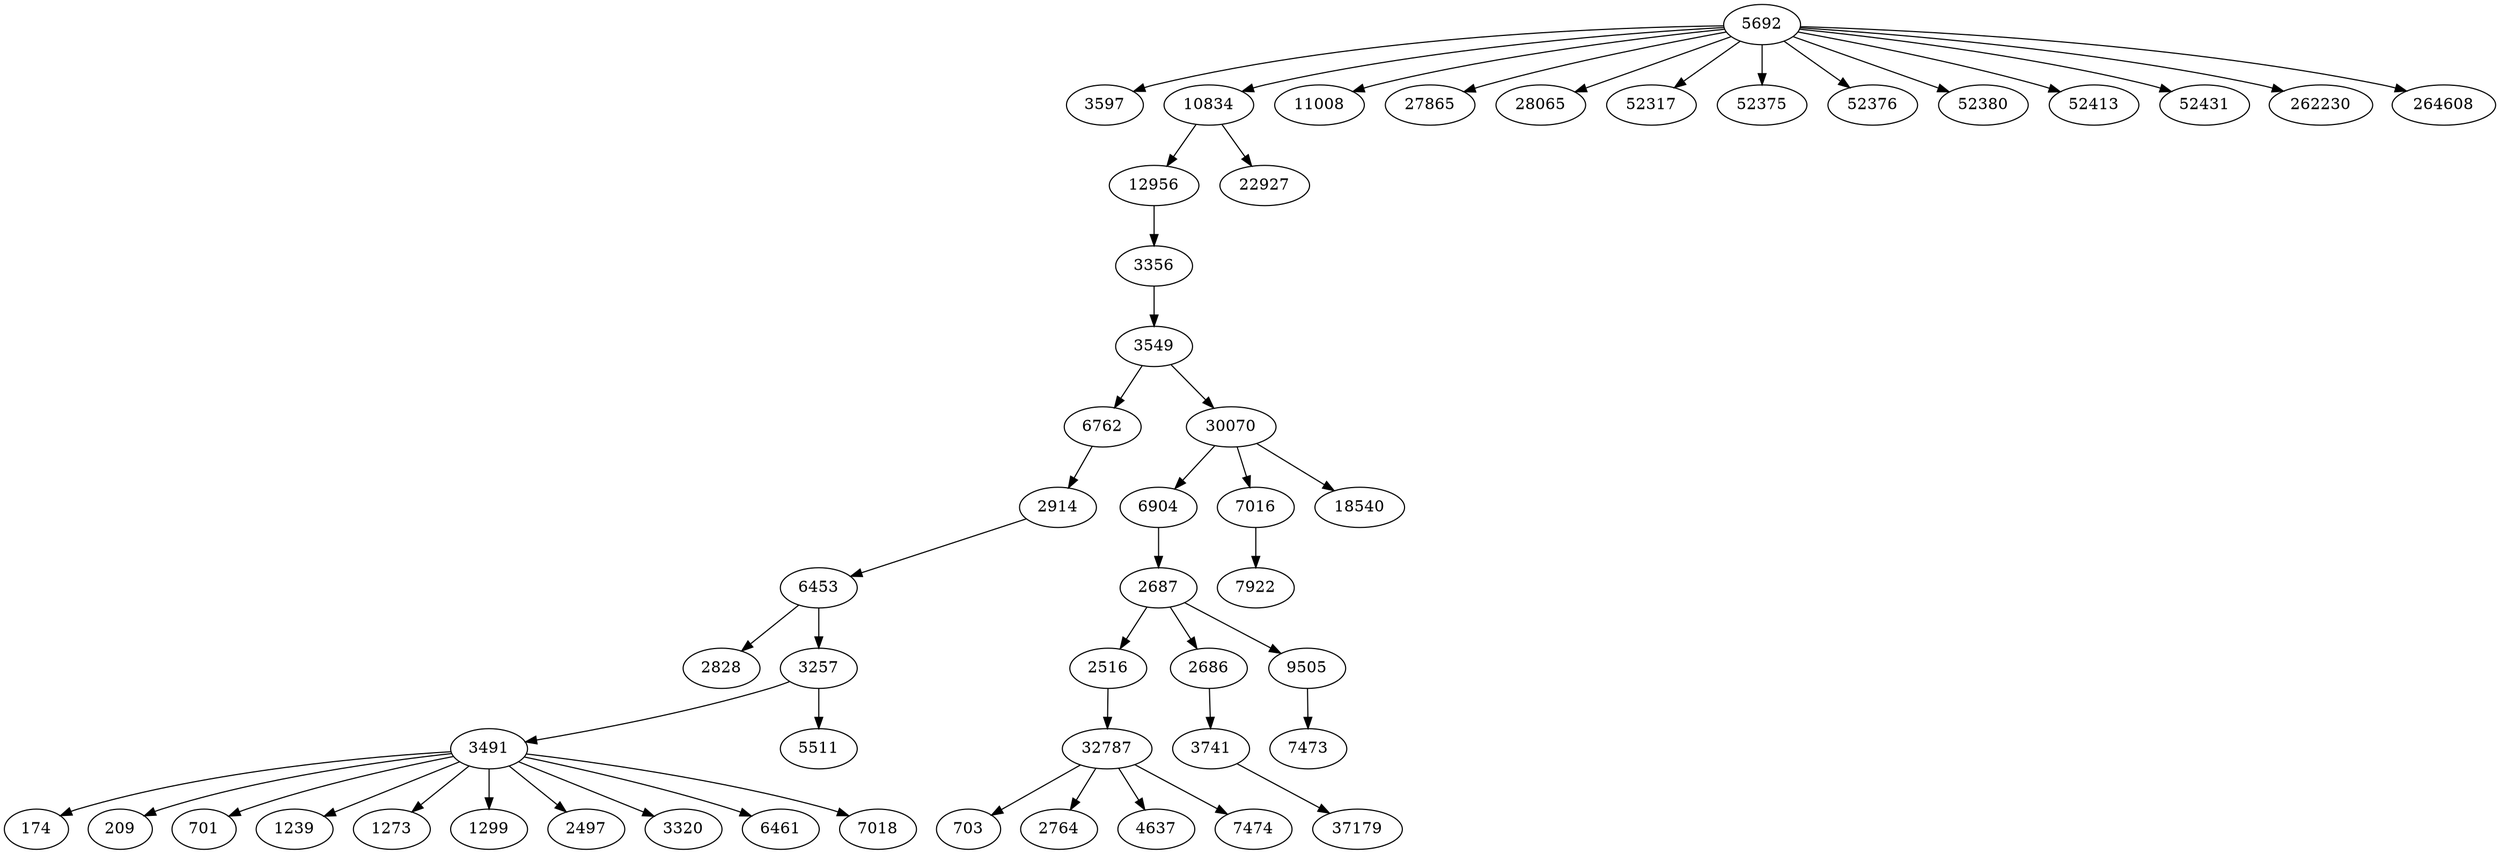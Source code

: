 digraph {
  // Node definitions.
  174;
  209;
  701;
  703;
  1239;
  1273;
  1299;
  2497;
  2516;
  2686;
  2687;
  2764;
  2828;
  2914;
  3257;
  3320;
  3356;
  3491;
  3549;
  3597;
  3741;
  4637;
  5511;
  5692;
  6453;
  6461;
  6762;
  6904;
  7016;
  7018;
  7473;
  7474;
  7922;
  9505;
  10834;
  11008;
  12956;
  18540;
  22927;
  27865;
  28065;
  30070;
  32787;
  37179;
  52317;
  52375;
  52376;
  52380;
  52413;
  52431;
  262230;
  264608;

  // Edge definitions.
  2516 -> 32787;
  2686 -> 3741;
  2687 -> 2516;
  2687 -> 2686;
  2687 -> 9505;
  2914 -> 6453;
  3257 -> 3491;
  3257 -> 5511;
  3356 -> 3549;
  3491 -> 174;
  3491 -> 209;
  3491 -> 701;
  3491 -> 1239;
  3491 -> 1273;
  3491 -> 1299;
  3491 -> 2497;
  3491 -> 3320;
  3491 -> 6461;
  3491 -> 7018;
  3549 -> 6762;
  3549 -> 30070;
  3741 -> 37179;
  5692 -> 3597;
  5692 -> 10834;
  5692 -> 11008;
  5692 -> 27865;
  5692 -> 28065;
  5692 -> 52317;
  5692 -> 52375;
  5692 -> 52376;
  5692 -> 52380;
  5692 -> 52413;
  5692 -> 52431;
  5692 -> 262230;
  5692 -> 264608;
  6453 -> 2828;
  6453 -> 3257;
  6762 -> 2914;
  6904 -> 2687;
  7016 -> 7922;
  9505 -> 7473;
  10834 -> 12956;
  10834 -> 22927;
  12956 -> 3356;
  30070 -> 6904;
  30070 -> 7016;
  30070 -> 18540;
  32787 -> 703;
  32787 -> 2764;
  32787 -> 4637;
  32787 -> 7474;
}